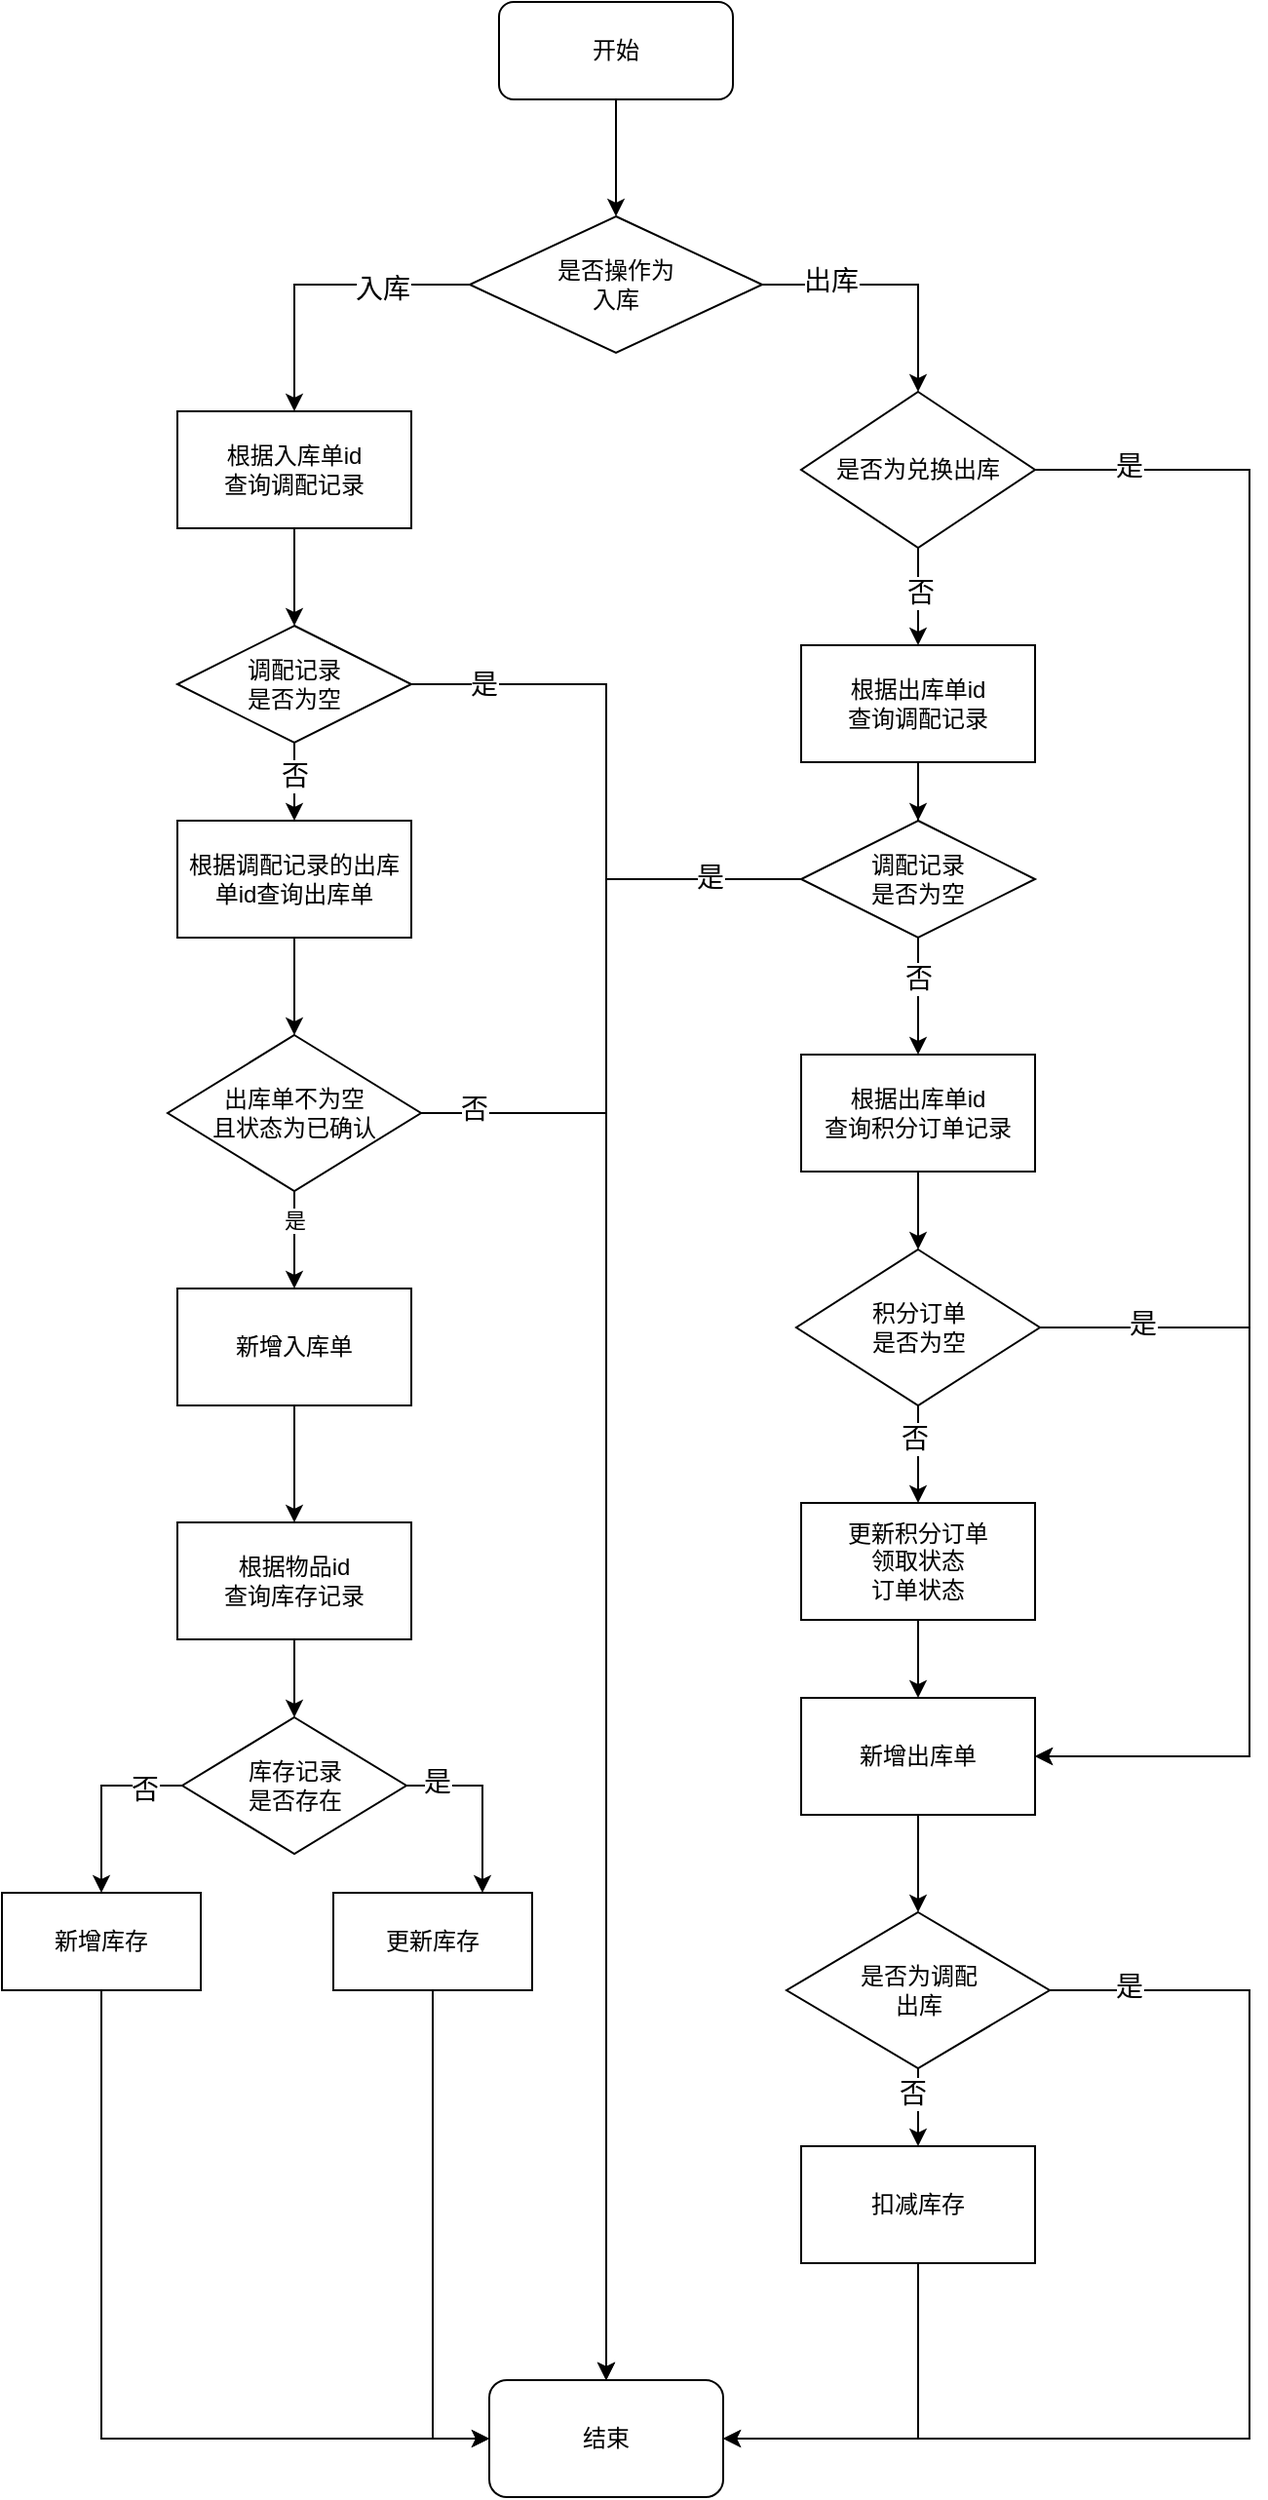 <mxfile version="26.0.4">
  <diagram name="第 1 页" id="Yc1x8pzJkVuJ5B0Oh3OZ">
    <mxGraphModel dx="1434" dy="746" grid="1" gridSize="10" guides="1" tooltips="1" connect="1" arrows="1" fold="1" page="1" pageScale="1" pageWidth="827" pageHeight="1169" math="0" shadow="0">
      <root>
        <mxCell id="0" />
        <mxCell id="1" parent="0" />
        <mxCell id="YEf2zCNf9ul8O7tH1HlY-1" value="" style="edgeStyle=orthogonalEdgeStyle;rounded=0;orthogonalLoop=1;jettySize=auto;html=1;" edge="1" parent="1" source="5gU4maem9NHnRElxsLt7-1" target="5gU4maem9NHnRElxsLt7-2">
          <mxGeometry relative="1" as="geometry" />
        </mxCell>
        <mxCell id="5gU4maem9NHnRElxsLt7-1" value="开始" style="rounded=1;whiteSpace=wrap;html=1;" parent="1" vertex="1">
          <mxGeometry x="345" y="40" width="120" height="50" as="geometry" />
        </mxCell>
        <mxCell id="5gU4maem9NHnRElxsLt7-6" style="edgeStyle=orthogonalEdgeStyle;rounded=0;orthogonalLoop=1;jettySize=auto;html=1;exitX=0;exitY=0.5;exitDx=0;exitDy=0;entryX=0.5;entryY=0;entryDx=0;entryDy=0;" parent="1" source="5gU4maem9NHnRElxsLt7-2" target="5gU4maem9NHnRElxsLt7-3" edge="1">
          <mxGeometry relative="1" as="geometry" />
        </mxCell>
        <mxCell id="YEf2zCNf9ul8O7tH1HlY-79" value="入库" style="edgeLabel;html=1;align=center;verticalAlign=middle;resizable=0;points=[];fontSize=14;" vertex="1" connectable="0" parent="5gU4maem9NHnRElxsLt7-6">
          <mxGeometry x="-0.419" y="2" relative="1" as="geometry">
            <mxPoint as="offset" />
          </mxGeometry>
        </mxCell>
        <mxCell id="YEf2zCNf9ul8O7tH1HlY-15" style="edgeStyle=orthogonalEdgeStyle;rounded=0;orthogonalLoop=1;jettySize=auto;html=1;exitX=1;exitY=0.5;exitDx=0;exitDy=0;entryX=0.5;entryY=0;entryDx=0;entryDy=0;" edge="1" parent="1" source="5gU4maem9NHnRElxsLt7-2" target="YEf2zCNf9ul8O7tH1HlY-14">
          <mxGeometry relative="1" as="geometry" />
        </mxCell>
        <mxCell id="YEf2zCNf9ul8O7tH1HlY-81" value="出库" style="edgeLabel;html=1;align=center;verticalAlign=middle;resizable=0;points=[];fontSize=14;" vertex="1" connectable="0" parent="YEf2zCNf9ul8O7tH1HlY-15">
          <mxGeometry x="-0.481" y="2" relative="1" as="geometry">
            <mxPoint as="offset" />
          </mxGeometry>
        </mxCell>
        <mxCell id="5gU4maem9NHnRElxsLt7-2" value="是否操作为&lt;div&gt;入库&lt;/div&gt;" style="rhombus;whiteSpace=wrap;html=1;" parent="1" vertex="1">
          <mxGeometry x="330" y="150" width="150" height="70" as="geometry" />
        </mxCell>
        <mxCell id="YEf2zCNf9ul8O7tH1HlY-7" value="" style="edgeStyle=orthogonalEdgeStyle;rounded=0;orthogonalLoop=1;jettySize=auto;html=1;" edge="1" parent="1" source="5gU4maem9NHnRElxsLt7-3" target="YEf2zCNf9ul8O7tH1HlY-4">
          <mxGeometry relative="1" as="geometry" />
        </mxCell>
        <mxCell id="5gU4maem9NHnRElxsLt7-3" value="根据入库单id&lt;div&gt;查询调配记录&lt;/div&gt;" style="rounded=0;whiteSpace=wrap;html=1;" parent="1" vertex="1">
          <mxGeometry x="180" y="250" width="120" height="60" as="geometry" />
        </mxCell>
        <mxCell id="YEf2zCNf9ul8O7tH1HlY-8" value="" style="edgeStyle=orthogonalEdgeStyle;rounded=0;orthogonalLoop=1;jettySize=auto;html=1;" edge="1" parent="1" source="YEf2zCNf9ul8O7tH1HlY-12">
          <mxGeometry relative="1" as="geometry">
            <mxPoint x="560" y="480" as="targetPoint" />
          </mxGeometry>
        </mxCell>
        <mxCell id="YEf2zCNf9ul8O7tH1HlY-2" value="根据出库单id&lt;div&gt;查询调配记录&lt;/div&gt;" style="rounded=0;whiteSpace=wrap;html=1;" vertex="1" parent="1">
          <mxGeometry x="500" y="370" width="120" height="60" as="geometry" />
        </mxCell>
        <mxCell id="YEf2zCNf9ul8O7tH1HlY-10" value="" style="edgeStyle=orthogonalEdgeStyle;rounded=0;orthogonalLoop=1;jettySize=auto;html=1;" edge="1" parent="1" source="YEf2zCNf9ul8O7tH1HlY-4" target="YEf2zCNf9ul8O7tH1HlY-9">
          <mxGeometry relative="1" as="geometry" />
        </mxCell>
        <mxCell id="YEf2zCNf9ul8O7tH1HlY-24" value="否" style="edgeLabel;html=1;align=center;verticalAlign=middle;resizable=0;points=[];fontSize=14;" vertex="1" connectable="0" parent="YEf2zCNf9ul8O7tH1HlY-10">
          <mxGeometry x="-0.15" relative="1" as="geometry">
            <mxPoint as="offset" />
          </mxGeometry>
        </mxCell>
        <mxCell id="YEf2zCNf9ul8O7tH1HlY-64" style="edgeStyle=orthogonalEdgeStyle;rounded=0;orthogonalLoop=1;jettySize=auto;html=1;exitX=1;exitY=0.5;exitDx=0;exitDy=0;entryX=0.5;entryY=0;entryDx=0;entryDy=0;" edge="1" parent="1" source="YEf2zCNf9ul8O7tH1HlY-4" target="YEf2zCNf9ul8O7tH1HlY-46">
          <mxGeometry relative="1" as="geometry" />
        </mxCell>
        <mxCell id="YEf2zCNf9ul8O7tH1HlY-66" value="是" style="edgeLabel;html=1;align=center;verticalAlign=middle;resizable=0;points=[];fontSize=14;" vertex="1" connectable="0" parent="YEf2zCNf9ul8O7tH1HlY-64">
          <mxGeometry x="-0.924" relative="1" as="geometry">
            <mxPoint as="offset" />
          </mxGeometry>
        </mxCell>
        <mxCell id="YEf2zCNf9ul8O7tH1HlY-4" value="调配记录&lt;div&gt;是否为空&lt;/div&gt;" style="rhombus;whiteSpace=wrap;html=1;" vertex="1" parent="1">
          <mxGeometry x="180" y="360" width="120" height="60" as="geometry" />
        </mxCell>
        <mxCell id="YEf2zCNf9ul8O7tH1HlY-13" value="" style="edgeStyle=orthogonalEdgeStyle;rounded=0;orthogonalLoop=1;jettySize=auto;html=1;" edge="1" parent="1" source="YEf2zCNf9ul8O7tH1HlY-9" target="YEf2zCNf9ul8O7tH1HlY-11">
          <mxGeometry relative="1" as="geometry" />
        </mxCell>
        <mxCell id="YEf2zCNf9ul8O7tH1HlY-9" value="根据调配记录的出库单id查询出库单" style="rounded=0;whiteSpace=wrap;html=1;" vertex="1" parent="1">
          <mxGeometry x="180" y="460" width="120" height="60" as="geometry" />
        </mxCell>
        <mxCell id="YEf2zCNf9ul8O7tH1HlY-28" value="" style="edgeStyle=orthogonalEdgeStyle;rounded=0;orthogonalLoop=1;jettySize=auto;html=1;" edge="1" parent="1" source="YEf2zCNf9ul8O7tH1HlY-11" target="YEf2zCNf9ul8O7tH1HlY-26">
          <mxGeometry relative="1" as="geometry" />
        </mxCell>
        <mxCell id="YEf2zCNf9ul8O7tH1HlY-68" value="是" style="edgeLabel;html=1;align=center;verticalAlign=middle;resizable=0;points=[];" vertex="1" connectable="0" parent="YEf2zCNf9ul8O7tH1HlY-28">
          <mxGeometry x="-0.4" relative="1" as="geometry">
            <mxPoint as="offset" />
          </mxGeometry>
        </mxCell>
        <mxCell id="YEf2zCNf9ul8O7tH1HlY-70" style="edgeStyle=orthogonalEdgeStyle;rounded=0;orthogonalLoop=1;jettySize=auto;html=1;exitX=1;exitY=0.5;exitDx=0;exitDy=0;entryX=0.5;entryY=0;entryDx=0;entryDy=0;" edge="1" parent="1" source="YEf2zCNf9ul8O7tH1HlY-11" target="YEf2zCNf9ul8O7tH1HlY-46">
          <mxGeometry relative="1" as="geometry" />
        </mxCell>
        <mxCell id="YEf2zCNf9ul8O7tH1HlY-73" value="否" style="edgeLabel;html=1;align=center;verticalAlign=middle;resizable=0;points=[];fontSize=14;" vertex="1" connectable="0" parent="YEf2zCNf9ul8O7tH1HlY-70">
          <mxGeometry x="-0.927" y="2" relative="1" as="geometry">
            <mxPoint as="offset" />
          </mxGeometry>
        </mxCell>
        <mxCell id="YEf2zCNf9ul8O7tH1HlY-11" value="出库单不为空&lt;div&gt;且状态为已确认&lt;/div&gt;" style="rhombus;whiteSpace=wrap;html=1;" vertex="1" parent="1">
          <mxGeometry x="175" y="570" width="130" height="80" as="geometry" />
        </mxCell>
        <mxCell id="YEf2zCNf9ul8O7tH1HlY-18" value="" style="edgeStyle=orthogonalEdgeStyle;rounded=0;orthogonalLoop=1;jettySize=auto;html=1;" edge="1" parent="1" source="YEf2zCNf9ul8O7tH1HlY-12" target="YEf2zCNf9ul8O7tH1HlY-17">
          <mxGeometry relative="1" as="geometry" />
        </mxCell>
        <mxCell id="YEf2zCNf9ul8O7tH1HlY-69" value="否" style="edgeLabel;html=1;align=center;verticalAlign=middle;resizable=0;points=[];fontSize=14;" vertex="1" connectable="0" parent="YEf2zCNf9ul8O7tH1HlY-18">
          <mxGeometry x="-0.3" relative="1" as="geometry">
            <mxPoint as="offset" />
          </mxGeometry>
        </mxCell>
        <mxCell id="YEf2zCNf9ul8O7tH1HlY-65" style="edgeStyle=orthogonalEdgeStyle;rounded=0;orthogonalLoop=1;jettySize=auto;html=1;exitX=0;exitY=0.5;exitDx=0;exitDy=0;entryX=0.5;entryY=0;entryDx=0;entryDy=0;" edge="1" parent="1" source="YEf2zCNf9ul8O7tH1HlY-12" target="YEf2zCNf9ul8O7tH1HlY-46">
          <mxGeometry relative="1" as="geometry" />
        </mxCell>
        <mxCell id="YEf2zCNf9ul8O7tH1HlY-67" value="是" style="edgeLabel;html=1;align=center;verticalAlign=middle;resizable=0;points=[];fontSize=14;" vertex="1" connectable="0" parent="YEf2zCNf9ul8O7tH1HlY-65">
          <mxGeometry x="-0.892" y="-1" relative="1" as="geometry">
            <mxPoint as="offset" />
          </mxGeometry>
        </mxCell>
        <mxCell id="YEf2zCNf9ul8O7tH1HlY-16" style="edgeStyle=orthogonalEdgeStyle;rounded=0;orthogonalLoop=1;jettySize=auto;html=1;exitX=0.5;exitY=1;exitDx=0;exitDy=0;entryX=0.5;entryY=0;entryDx=0;entryDy=0;" edge="1" parent="1" source="YEf2zCNf9ul8O7tH1HlY-14" target="YEf2zCNf9ul8O7tH1HlY-2">
          <mxGeometry relative="1" as="geometry" />
        </mxCell>
        <mxCell id="YEf2zCNf9ul8O7tH1HlY-25" value="否" style="edgeLabel;html=1;align=center;verticalAlign=middle;resizable=0;points=[];fontSize=14;" vertex="1" connectable="0" parent="YEf2zCNf9ul8O7tH1HlY-16">
          <mxGeometry x="-0.08" y="1" relative="1" as="geometry">
            <mxPoint as="offset" />
          </mxGeometry>
        </mxCell>
        <mxCell id="YEf2zCNf9ul8O7tH1HlY-35" style="edgeStyle=orthogonalEdgeStyle;rounded=0;orthogonalLoop=1;jettySize=auto;html=1;exitX=1;exitY=0.5;exitDx=0;exitDy=0;entryX=1;entryY=0.5;entryDx=0;entryDy=0;" edge="1" parent="1" source="YEf2zCNf9ul8O7tH1HlY-14" target="YEf2zCNf9ul8O7tH1HlY-29">
          <mxGeometry relative="1" as="geometry">
            <Array as="points">
              <mxPoint x="730" y="280" />
              <mxPoint x="730" y="940" />
            </Array>
          </mxGeometry>
        </mxCell>
        <mxCell id="YEf2zCNf9ul8O7tH1HlY-36" value="是" style="edgeLabel;html=1;align=center;verticalAlign=middle;resizable=0;points=[];fontSize=14;" vertex="1" connectable="0" parent="YEf2zCNf9ul8O7tH1HlY-35">
          <mxGeometry x="-0.891" y="2" relative="1" as="geometry">
            <mxPoint as="offset" />
          </mxGeometry>
        </mxCell>
        <mxCell id="YEf2zCNf9ul8O7tH1HlY-14" value="是否为兑换出库" style="rhombus;whiteSpace=wrap;html=1;" vertex="1" parent="1">
          <mxGeometry x="500" y="240" width="120" height="80" as="geometry" />
        </mxCell>
        <mxCell id="YEf2zCNf9ul8O7tH1HlY-21" value="" style="edgeStyle=orthogonalEdgeStyle;rounded=0;orthogonalLoop=1;jettySize=auto;html=1;" edge="1" parent="1" source="YEf2zCNf9ul8O7tH1HlY-17" target="YEf2zCNf9ul8O7tH1HlY-20">
          <mxGeometry relative="1" as="geometry" />
        </mxCell>
        <mxCell id="YEf2zCNf9ul8O7tH1HlY-17" value="根据出库单id&lt;div&gt;查询积分订单记录&lt;/div&gt;" style="rounded=0;whiteSpace=wrap;html=1;" vertex="1" parent="1">
          <mxGeometry x="500" y="580" width="120" height="60" as="geometry" />
        </mxCell>
        <mxCell id="YEf2zCNf9ul8O7tH1HlY-23" value="" style="edgeStyle=orthogonalEdgeStyle;rounded=0;orthogonalLoop=1;jettySize=auto;html=1;" edge="1" parent="1" source="YEf2zCNf9ul8O7tH1HlY-20" target="YEf2zCNf9ul8O7tH1HlY-22">
          <mxGeometry relative="1" as="geometry" />
        </mxCell>
        <mxCell id="YEf2zCNf9ul8O7tH1HlY-74" value="否" style="edgeLabel;html=1;align=center;verticalAlign=middle;resizable=0;points=[];fontSize=14;" vertex="1" connectable="0" parent="YEf2zCNf9ul8O7tH1HlY-23">
          <mxGeometry x="-0.32" y="-2" relative="1" as="geometry">
            <mxPoint as="offset" />
          </mxGeometry>
        </mxCell>
        <mxCell id="YEf2zCNf9ul8O7tH1HlY-77" style="edgeStyle=orthogonalEdgeStyle;rounded=0;orthogonalLoop=1;jettySize=auto;html=1;exitX=1;exitY=0.5;exitDx=0;exitDy=0;entryX=1;entryY=0.5;entryDx=0;entryDy=0;" edge="1" parent="1" source="YEf2zCNf9ul8O7tH1HlY-20" target="YEf2zCNf9ul8O7tH1HlY-29">
          <mxGeometry relative="1" as="geometry">
            <Array as="points">
              <mxPoint x="730" y="720" />
              <mxPoint x="730" y="940" />
            </Array>
          </mxGeometry>
        </mxCell>
        <mxCell id="YEf2zCNf9ul8O7tH1HlY-78" value="是" style="edgeLabel;html=1;align=center;verticalAlign=middle;resizable=0;points=[];fontSize=14;" vertex="1" connectable="0" parent="YEf2zCNf9ul8O7tH1HlY-77">
          <mxGeometry x="-0.765" y="2" relative="1" as="geometry">
            <mxPoint x="1" as="offset" />
          </mxGeometry>
        </mxCell>
        <mxCell id="YEf2zCNf9ul8O7tH1HlY-20" value="积分订单&lt;div&gt;是否为空&lt;/div&gt;" style="rhombus;whiteSpace=wrap;html=1;" vertex="1" parent="1">
          <mxGeometry x="497.5" y="680" width="125" height="80" as="geometry" />
        </mxCell>
        <mxCell id="YEf2zCNf9ul8O7tH1HlY-30" value="" style="edgeStyle=orthogonalEdgeStyle;rounded=0;orthogonalLoop=1;jettySize=auto;html=1;" edge="1" parent="1" source="YEf2zCNf9ul8O7tH1HlY-22" target="YEf2zCNf9ul8O7tH1HlY-29">
          <mxGeometry relative="1" as="geometry" />
        </mxCell>
        <mxCell id="YEf2zCNf9ul8O7tH1HlY-22" value="更新积分订单&lt;div&gt;领取状态&lt;/div&gt;&lt;div&gt;订单状态&lt;/div&gt;" style="rounded=0;whiteSpace=wrap;html=1;" vertex="1" parent="1">
          <mxGeometry x="500" y="810" width="120" height="60" as="geometry" />
        </mxCell>
        <mxCell id="YEf2zCNf9ul8O7tH1HlY-39" value="" style="edgeStyle=orthogonalEdgeStyle;rounded=0;orthogonalLoop=1;jettySize=auto;html=1;" edge="1" parent="1" source="YEf2zCNf9ul8O7tH1HlY-26" target="YEf2zCNf9ul8O7tH1HlY-37">
          <mxGeometry relative="1" as="geometry" />
        </mxCell>
        <mxCell id="YEf2zCNf9ul8O7tH1HlY-26" value="新增入库单" style="rounded=0;whiteSpace=wrap;html=1;" vertex="1" parent="1">
          <mxGeometry x="180" y="700" width="120" height="60" as="geometry" />
        </mxCell>
        <mxCell id="YEf2zCNf9ul8O7tH1HlY-48" value="" style="edgeStyle=orthogonalEdgeStyle;rounded=0;orthogonalLoop=1;jettySize=auto;html=1;" edge="1" parent="1" source="YEf2zCNf9ul8O7tH1HlY-29" target="YEf2zCNf9ul8O7tH1HlY-47">
          <mxGeometry relative="1" as="geometry" />
        </mxCell>
        <mxCell id="YEf2zCNf9ul8O7tH1HlY-29" value="新增出库单" style="rounded=0;whiteSpace=wrap;html=1;" vertex="1" parent="1">
          <mxGeometry x="500" y="910" width="120" height="60" as="geometry" />
        </mxCell>
        <mxCell id="YEf2zCNf9ul8O7tH1HlY-41" value="" style="edgeStyle=orthogonalEdgeStyle;rounded=0;orthogonalLoop=1;jettySize=auto;html=1;" edge="1" parent="1" source="YEf2zCNf9ul8O7tH1HlY-37" target="YEf2zCNf9ul8O7tH1HlY-40">
          <mxGeometry relative="1" as="geometry" />
        </mxCell>
        <mxCell id="YEf2zCNf9ul8O7tH1HlY-37" value="根据物品id&lt;div&gt;查询库存记录&lt;/div&gt;" style="rounded=0;whiteSpace=wrap;html=1;" vertex="1" parent="1">
          <mxGeometry x="180" y="820" width="120" height="60" as="geometry" />
        </mxCell>
        <mxCell id="YEf2zCNf9ul8O7tH1HlY-59" style="edgeStyle=orthogonalEdgeStyle;rounded=0;orthogonalLoop=1;jettySize=auto;html=1;exitX=1;exitY=0.5;exitDx=0;exitDy=0;entryX=0.75;entryY=0;entryDx=0;entryDy=0;" edge="1" parent="1" source="YEf2zCNf9ul8O7tH1HlY-40" target="YEf2zCNf9ul8O7tH1HlY-42">
          <mxGeometry relative="1" as="geometry" />
        </mxCell>
        <mxCell id="YEf2zCNf9ul8O7tH1HlY-62" value="是" style="edgeLabel;html=1;align=center;verticalAlign=middle;resizable=0;points=[];fontSize=14;" vertex="1" connectable="0" parent="YEf2zCNf9ul8O7tH1HlY-59">
          <mxGeometry x="-0.692" y="2" relative="1" as="geometry">
            <mxPoint x="1" as="offset" />
          </mxGeometry>
        </mxCell>
        <mxCell id="YEf2zCNf9ul8O7tH1HlY-61" style="edgeStyle=orthogonalEdgeStyle;rounded=0;orthogonalLoop=1;jettySize=auto;html=1;exitX=0;exitY=0.5;exitDx=0;exitDy=0;entryX=0.5;entryY=0;entryDx=0;entryDy=0;" edge="1" parent="1" source="YEf2zCNf9ul8O7tH1HlY-40" target="YEf2zCNf9ul8O7tH1HlY-43">
          <mxGeometry relative="1" as="geometry" />
        </mxCell>
        <mxCell id="YEf2zCNf9ul8O7tH1HlY-63" value="否" style="edgeLabel;html=1;align=center;verticalAlign=middle;resizable=0;points=[];fontSize=14;" vertex="1" connectable="0" parent="YEf2zCNf9ul8O7tH1HlY-61">
          <mxGeometry x="-0.596" y="2" relative="1" as="geometry">
            <mxPoint as="offset" />
          </mxGeometry>
        </mxCell>
        <mxCell id="YEf2zCNf9ul8O7tH1HlY-40" value="库存记录&lt;div&gt;是否存在&lt;/div&gt;" style="rhombus;whiteSpace=wrap;html=1;" vertex="1" parent="1">
          <mxGeometry x="182.5" y="920" width="115" height="70" as="geometry" />
        </mxCell>
        <mxCell id="YEf2zCNf9ul8O7tH1HlY-57" style="edgeStyle=orthogonalEdgeStyle;rounded=0;orthogonalLoop=1;jettySize=auto;html=1;exitX=0.5;exitY=1;exitDx=0;exitDy=0;entryX=0;entryY=0.5;entryDx=0;entryDy=0;" edge="1" parent="1" source="YEf2zCNf9ul8O7tH1HlY-42" target="YEf2zCNf9ul8O7tH1HlY-46">
          <mxGeometry relative="1" as="geometry" />
        </mxCell>
        <mxCell id="YEf2zCNf9ul8O7tH1HlY-42" value="更新库存" style="rounded=0;whiteSpace=wrap;html=1;" vertex="1" parent="1">
          <mxGeometry x="260" y="1010" width="102" height="50" as="geometry" />
        </mxCell>
        <mxCell id="YEf2zCNf9ul8O7tH1HlY-60" style="edgeStyle=orthogonalEdgeStyle;rounded=0;orthogonalLoop=1;jettySize=auto;html=1;exitX=0.5;exitY=1;exitDx=0;exitDy=0;entryX=0;entryY=0.5;entryDx=0;entryDy=0;" edge="1" parent="1" source="YEf2zCNf9ul8O7tH1HlY-43" target="YEf2zCNf9ul8O7tH1HlY-46">
          <mxGeometry relative="1" as="geometry" />
        </mxCell>
        <mxCell id="YEf2zCNf9ul8O7tH1HlY-43" value="新增库存" style="rounded=0;whiteSpace=wrap;html=1;" vertex="1" parent="1">
          <mxGeometry x="90" y="1010" width="102" height="50" as="geometry" />
        </mxCell>
        <mxCell id="YEf2zCNf9ul8O7tH1HlY-46" value="结束" style="rounded=1;whiteSpace=wrap;html=1;" vertex="1" parent="1">
          <mxGeometry x="340" y="1260" width="120" height="60" as="geometry" />
        </mxCell>
        <mxCell id="YEf2zCNf9ul8O7tH1HlY-50" value="" style="edgeStyle=orthogonalEdgeStyle;rounded=0;orthogonalLoop=1;jettySize=auto;html=1;" edge="1" parent="1" source="YEf2zCNf9ul8O7tH1HlY-47" target="YEf2zCNf9ul8O7tH1HlY-49">
          <mxGeometry relative="1" as="geometry" />
        </mxCell>
        <mxCell id="YEf2zCNf9ul8O7tH1HlY-54" value="否" style="edgeLabel;html=1;align=center;verticalAlign=middle;resizable=0;points=[];fontSize=14;" vertex="1" connectable="0" parent="YEf2zCNf9ul8O7tH1HlY-50">
          <mxGeometry x="-0.35" y="-3" relative="1" as="geometry">
            <mxPoint as="offset" />
          </mxGeometry>
        </mxCell>
        <mxCell id="YEf2zCNf9ul8O7tH1HlY-52" style="edgeStyle=orthogonalEdgeStyle;rounded=0;orthogonalLoop=1;jettySize=auto;html=1;exitX=1;exitY=0.5;exitDx=0;exitDy=0;entryX=1;entryY=0.5;entryDx=0;entryDy=0;" edge="1" parent="1" source="YEf2zCNf9ul8O7tH1HlY-47" target="YEf2zCNf9ul8O7tH1HlY-46">
          <mxGeometry relative="1" as="geometry">
            <Array as="points">
              <mxPoint x="730" y="1060" />
              <mxPoint x="730" y="1290" />
            </Array>
          </mxGeometry>
        </mxCell>
        <mxCell id="YEf2zCNf9ul8O7tH1HlY-53" value="是" style="edgeLabel;html=1;align=center;verticalAlign=middle;resizable=0;points=[];fontSize=14;" vertex="1" connectable="0" parent="YEf2zCNf9ul8O7tH1HlY-52">
          <mxGeometry x="-0.868" y="2" relative="1" as="geometry">
            <mxPoint as="offset" />
          </mxGeometry>
        </mxCell>
        <mxCell id="YEf2zCNf9ul8O7tH1HlY-47" value="是否为调配&lt;div&gt;出库&lt;/div&gt;" style="rhombus;whiteSpace=wrap;html=1;" vertex="1" parent="1">
          <mxGeometry x="492.5" y="1020" width="135" height="80" as="geometry" />
        </mxCell>
        <mxCell id="YEf2zCNf9ul8O7tH1HlY-51" style="edgeStyle=orthogonalEdgeStyle;rounded=0;orthogonalLoop=1;jettySize=auto;html=1;exitX=0.5;exitY=1;exitDx=0;exitDy=0;entryX=1;entryY=0.5;entryDx=0;entryDy=0;" edge="1" parent="1" source="YEf2zCNf9ul8O7tH1HlY-49" target="YEf2zCNf9ul8O7tH1HlY-46">
          <mxGeometry relative="1" as="geometry" />
        </mxCell>
        <mxCell id="YEf2zCNf9ul8O7tH1HlY-49" value="扣减库存" style="rounded=0;whiteSpace=wrap;html=1;" vertex="1" parent="1">
          <mxGeometry x="500" y="1140" width="120" height="60" as="geometry" />
        </mxCell>
        <mxCell id="YEf2zCNf9ul8O7tH1HlY-82" value="" style="edgeStyle=orthogonalEdgeStyle;rounded=0;orthogonalLoop=1;jettySize=auto;html=1;" edge="1" parent="1" source="YEf2zCNf9ul8O7tH1HlY-2" target="YEf2zCNf9ul8O7tH1HlY-12">
          <mxGeometry relative="1" as="geometry">
            <mxPoint x="560" y="430" as="sourcePoint" />
            <mxPoint x="560" y="480" as="targetPoint" />
          </mxGeometry>
        </mxCell>
        <mxCell id="YEf2zCNf9ul8O7tH1HlY-12" value="调配记录&lt;div&gt;是否为空&lt;/div&gt;" style="rhombus;whiteSpace=wrap;html=1;" vertex="1" parent="1">
          <mxGeometry x="500" y="460" width="120" height="60" as="geometry" />
        </mxCell>
      </root>
    </mxGraphModel>
  </diagram>
</mxfile>
